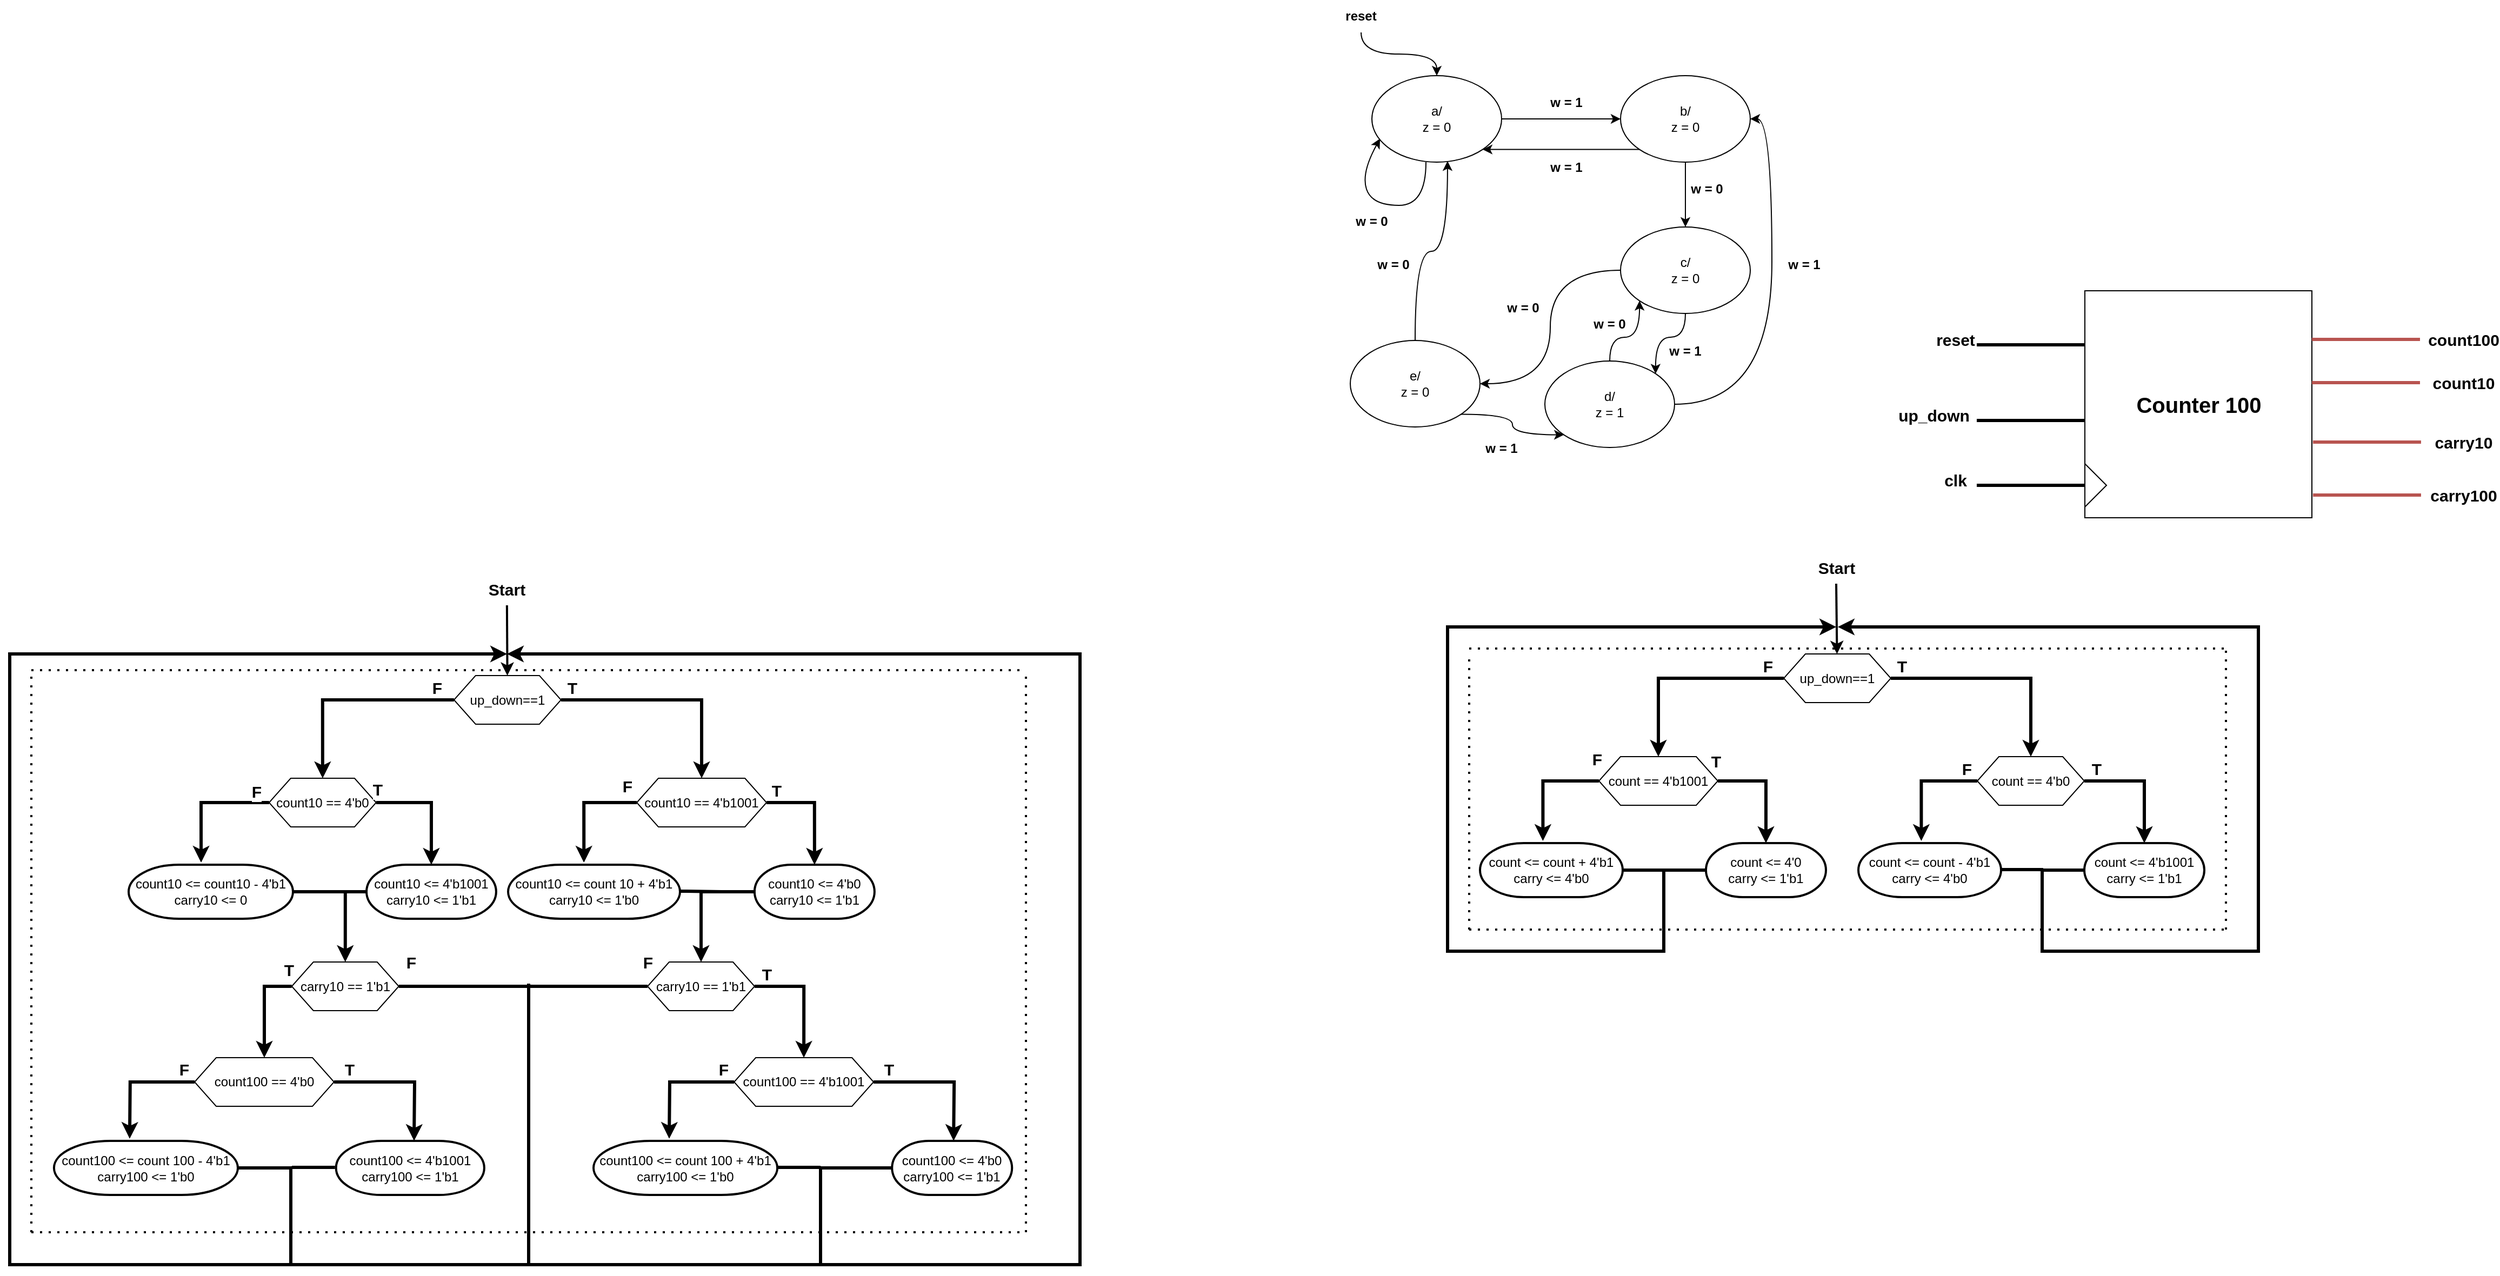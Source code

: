 <mxfile version="24.4.0" type="device">
  <diagram name="Page-1" id="u4i4Pv790UY53NuOJYmA">
    <mxGraphModel dx="4014" dy="2809" grid="1" gridSize="10" guides="1" tooltips="1" connect="1" arrows="1" fold="1" page="1" pageScale="1" pageWidth="827" pageHeight="1169" math="0" shadow="0">
      <root>
        <mxCell id="0" />
        <mxCell id="1" parent="0" />
        <mxCell id="aoGiOJrlXkaA1kToDqkz-407" value="" style="endArrow=classic;html=1;rounded=0;strokeWidth=2;exitX=0.5;exitY=1;exitDx=0;exitDy=0;" edge="1" parent="1" source="aoGiOJrlXkaA1kToDqkz-408" target="aoGiOJrlXkaA1kToDqkz-411">
          <mxGeometry width="50" height="50" relative="1" as="geometry">
            <mxPoint x="1389.5" y="510" as="sourcePoint" />
            <mxPoint x="1389.5" y="590" as="targetPoint" />
          </mxGeometry>
        </mxCell>
        <mxCell id="aoGiOJrlXkaA1kToDqkz-408" value="&lt;b&gt;&lt;font style=&quot;font-size: 15px;&quot;&gt;Start&lt;/font&gt;&lt;/b&gt;" style="text;html=1;align=center;verticalAlign=middle;whiteSpace=wrap;rounded=0;" vertex="1" parent="1">
          <mxGeometry x="1359.5" y="460" width="60" height="30" as="geometry" />
        </mxCell>
        <mxCell id="aoGiOJrlXkaA1kToDqkz-409" style="edgeStyle=orthogonalEdgeStyle;rounded=0;orthogonalLoop=1;jettySize=auto;html=1;entryX=0.5;entryY=0;entryDx=0;entryDy=0;strokeWidth=3;" edge="1" parent="1" source="aoGiOJrlXkaA1kToDqkz-411" target="aoGiOJrlXkaA1kToDqkz-424">
          <mxGeometry relative="1" as="geometry" />
        </mxCell>
        <mxCell id="aoGiOJrlXkaA1kToDqkz-410" value="&lt;font style=&quot;font-size: 15px;&quot;&gt;&lt;b&gt;F&lt;/b&gt;&lt;/font&gt;" style="edgeLabel;html=1;align=center;verticalAlign=middle;resizable=0;points=[];" vertex="1" connectable="0" parent="aoGiOJrlXkaA1kToDqkz-409">
          <mxGeometry x="-0.619" y="-1" relative="1" as="geometry">
            <mxPoint x="21" y="-11" as="offset" />
          </mxGeometry>
        </mxCell>
        <mxCell id="aoGiOJrlXkaA1kToDqkz-411" value="up_down==1" style="shape=hexagon;perimeter=hexagonPerimeter2;whiteSpace=wrap;html=1;fixedSize=1;" vertex="1" parent="1">
          <mxGeometry x="1341" y="555" width="99" height="45" as="geometry" />
        </mxCell>
        <mxCell id="aoGiOJrlXkaA1kToDqkz-412" style="edgeStyle=orthogonalEdgeStyle;rounded=0;orthogonalLoop=1;jettySize=auto;html=1;entryX=0.5;entryY=0;entryDx=0;entryDy=0;strokeWidth=3;" edge="1" parent="1" source="aoGiOJrlXkaA1kToDqkz-411" target="aoGiOJrlXkaA1kToDqkz-416">
          <mxGeometry relative="1" as="geometry">
            <mxPoint x="1570" y="650" as="targetPoint" />
          </mxGeometry>
        </mxCell>
        <mxCell id="aoGiOJrlXkaA1kToDqkz-413" value="&lt;b&gt;&lt;font style=&quot;font-size: 15px;&quot;&gt;T&lt;/font&gt;&lt;/b&gt;" style="edgeLabel;html=1;align=center;verticalAlign=middle;resizable=0;points=[];" vertex="1" connectable="0" parent="aoGiOJrlXkaA1kToDqkz-412">
          <mxGeometry x="-0.271" y="-1" relative="1" as="geometry">
            <mxPoint x="-64" y="-13" as="offset" />
          </mxGeometry>
        </mxCell>
        <mxCell id="aoGiOJrlXkaA1kToDqkz-414" style="edgeStyle=orthogonalEdgeStyle;rounded=0;orthogonalLoop=1;jettySize=auto;html=1;strokeWidth=3;" edge="1" parent="1" source="aoGiOJrlXkaA1kToDqkz-415">
          <mxGeometry relative="1" as="geometry">
            <mxPoint x="1391" y="530" as="targetPoint" />
            <Array as="points">
              <mxPoint x="1580" y="755" />
              <mxPoint x="1580" y="830" />
              <mxPoint x="1780" y="830" />
              <mxPoint x="1780" y="530" />
            </Array>
          </mxGeometry>
        </mxCell>
        <mxCell id="aoGiOJrlXkaA1kToDqkz-415" value="count &amp;lt;= 4&#39;b1001&lt;div&gt;carry &amp;lt;= 1&#39;b1&lt;/div&gt;" style="strokeWidth=2;html=1;shape=mxgraph.flowchart.terminator;whiteSpace=wrap;" vertex="1" parent="1">
          <mxGeometry x="1619" y="730" width="111" height="50" as="geometry" />
        </mxCell>
        <mxCell id="aoGiOJrlXkaA1kToDqkz-416" value="count == 4&#39;b0" style="shape=hexagon;perimeter=hexagonPerimeter2;whiteSpace=wrap;html=1;fixedSize=1;" vertex="1" parent="1">
          <mxGeometry x="1520" y="650" width="99" height="45" as="geometry" />
        </mxCell>
        <mxCell id="aoGiOJrlXkaA1kToDqkz-417" style="edgeStyle=orthogonalEdgeStyle;rounded=0;orthogonalLoop=1;jettySize=auto;html=1;entryX=0.5;entryY=0;entryDx=0;entryDy=0;entryPerimeter=0;exitX=1;exitY=0.5;exitDx=0;exitDy=0;strokeWidth=3;" edge="1" parent="1" source="aoGiOJrlXkaA1kToDqkz-416" target="aoGiOJrlXkaA1kToDqkz-415">
          <mxGeometry relative="1" as="geometry" />
        </mxCell>
        <mxCell id="aoGiOJrlXkaA1kToDqkz-418" value="&lt;span style=&quot;color: rgba(0, 0, 0, 0); font-family: monospace; font-size: 0px; text-align: start; background-color: rgb(251, 251, 251);&quot;&gt;%3CmxGraphModel%3E%3Croot%3E%3CmxCell%20id%3D%220%22%2F%3E%3CmxCell%20id%3D%221%22%20parent%3D%220%22%2F%3E%3CmxCell%20id%3D%222%22%20value%3D%22%26lt%3Bb%26gt%3B%26lt%3Bfont%20style%3D%26quot%3Bfont-size%3A%2013px%3B%26quot%3B%26gt%3BT%26lt%3B%2Ffont%26gt%3B%26lt%3B%2Fb%26gt%3B%22%20style%3D%22edgeLabel%3Bhtml%3D1%3Balign%3Dcenter%3BverticalAlign%3Dmiddle%3Bresizable%3D0%3Bpoints%3D%5B%5D%3B%22%20vertex%3D%221%22%20connectable%3D%220%22%20parent%3D%221%22%3E%3CmxGeometry%20x%3D%221270.5%22%20y%3D%22600.5%22%20as%3D%22geometry%22%2F%3E%3C%2FmxCell%3E%3C%2Froot%3E%3C%2FmxGraphModel%3E&lt;/span&gt;" style="edgeLabel;html=1;align=center;verticalAlign=middle;resizable=0;points=[];" vertex="1" connectable="0" parent="aoGiOJrlXkaA1kToDqkz-417">
          <mxGeometry x="-0.692" y="2" relative="1" as="geometry">
            <mxPoint y="1" as="offset" />
          </mxGeometry>
        </mxCell>
        <mxCell id="aoGiOJrlXkaA1kToDqkz-419" value="&lt;font style=&quot;font-size: 15px;&quot;&gt;&lt;b&gt;T&lt;/b&gt;&lt;/font&gt;" style="edgeLabel;html=1;align=center;verticalAlign=middle;resizable=0;points=[];" vertex="1" connectable="0" parent="aoGiOJrlXkaA1kToDqkz-417">
          <mxGeometry x="-0.628" y="-3" relative="1" as="geometry">
            <mxPoint x="-10" y="-15" as="offset" />
          </mxGeometry>
        </mxCell>
        <mxCell id="aoGiOJrlXkaA1kToDqkz-420" value="count &amp;lt;= count - 4&#39;b1&lt;div&gt;carry &amp;lt;= 4&#39;b0&lt;/div&gt;" style="strokeWidth=2;html=1;shape=mxgraph.flowchart.terminator;whiteSpace=wrap;" vertex="1" parent="1">
          <mxGeometry x="1410" y="730" width="132" height="50" as="geometry" />
        </mxCell>
        <mxCell id="aoGiOJrlXkaA1kToDqkz-421" style="edgeStyle=orthogonalEdgeStyle;rounded=0;orthogonalLoop=1;jettySize=auto;html=1;entryX=0.441;entryY=-0.04;entryDx=0;entryDy=0;entryPerimeter=0;exitX=0;exitY=0.5;exitDx=0;exitDy=0;strokeWidth=3;" edge="1" parent="1" source="aoGiOJrlXkaA1kToDqkz-416" target="aoGiOJrlXkaA1kToDqkz-420">
          <mxGeometry relative="1" as="geometry" />
        </mxCell>
        <mxCell id="aoGiOJrlXkaA1kToDqkz-422" value="&lt;b&gt;&lt;font style=&quot;font-size: 15px;&quot;&gt;F&lt;/font&gt;&lt;/b&gt;" style="edgeLabel;html=1;align=center;verticalAlign=middle;resizable=0;points=[];" vertex="1" connectable="0" parent="aoGiOJrlXkaA1kToDqkz-421">
          <mxGeometry x="-0.72" y="-1" relative="1" as="geometry">
            <mxPoint x="5" y="-11" as="offset" />
          </mxGeometry>
        </mxCell>
        <mxCell id="aoGiOJrlXkaA1kToDqkz-423" value="count &amp;lt;= 4&#39;0&lt;div&gt;carry &amp;lt;= 1&#39;b1&lt;/div&gt;" style="strokeWidth=2;html=1;shape=mxgraph.flowchart.terminator;whiteSpace=wrap;" vertex="1" parent="1">
          <mxGeometry x="1269" y="730" width="111" height="50" as="geometry" />
        </mxCell>
        <mxCell id="aoGiOJrlXkaA1kToDqkz-424" value="count == 4&#39;b1001" style="shape=hexagon;perimeter=hexagonPerimeter2;whiteSpace=wrap;html=1;fixedSize=1;" vertex="1" parent="1">
          <mxGeometry x="1170" y="650" width="110" height="45" as="geometry" />
        </mxCell>
        <mxCell id="aoGiOJrlXkaA1kToDqkz-425" style="edgeStyle=orthogonalEdgeStyle;rounded=0;orthogonalLoop=1;jettySize=auto;html=1;entryX=0.5;entryY=0;entryDx=0;entryDy=0;entryPerimeter=0;exitX=1;exitY=0.5;exitDx=0;exitDy=0;strokeWidth=3;" edge="1" parent="1" source="aoGiOJrlXkaA1kToDqkz-424" target="aoGiOJrlXkaA1kToDqkz-423">
          <mxGeometry relative="1" as="geometry" />
        </mxCell>
        <mxCell id="aoGiOJrlXkaA1kToDqkz-426" value="&lt;span style=&quot;color: rgba(0, 0, 0, 0); font-family: monospace; font-size: 0px; text-align: start; background-color: rgb(251, 251, 251);&quot;&gt;%3CmxGraphModel%3E%3Croot%3E%3CmxCell%20id%3D%220%22%2F%3E%3CmxCell%20id%3D%221%22%20parent%3D%220%22%2F%3E%3CmxCell%20id%3D%222%22%20value%3D%22%26lt%3Bb%26gt%3B%26lt%3Bfont%20style%3D%26quot%3Bfont-size%3A%2013px%3B%26quot%3B%26gt%3BT%26lt%3B%2Ffont%26gt%3B%26lt%3B%2Fb%26gt%3B%22%20style%3D%22edgeLabel%3Bhtml%3D1%3Balign%3Dcenter%3BverticalAlign%3Dmiddle%3Bresizable%3D0%3Bpoints%3D%5B%5D%3B%22%20vertex%3D%221%22%20connectable%3D%220%22%20parent%3D%221%22%3E%3CmxGeometry%20x%3D%221270.5%22%20y%3D%22600.5%22%20as%3D%22geometry%22%2F%3E%3C%2FmxCell%3E%3C%2Froot%3E%3C%2FmxGraphModel%3E&lt;/span&gt;" style="edgeLabel;html=1;align=center;verticalAlign=middle;resizable=0;points=[];" vertex="1" connectable="0" parent="aoGiOJrlXkaA1kToDqkz-425">
          <mxGeometry x="-0.692" y="2" relative="1" as="geometry">
            <mxPoint y="1" as="offset" />
          </mxGeometry>
        </mxCell>
        <mxCell id="aoGiOJrlXkaA1kToDqkz-427" style="edgeStyle=orthogonalEdgeStyle;rounded=0;orthogonalLoop=1;jettySize=auto;html=1;exitX=1;exitY=0.5;exitDx=0;exitDy=0;exitPerimeter=0;strokeWidth=3;" edge="1" parent="1">
          <mxGeometry relative="1" as="geometry">
            <mxPoint x="1191.5" y="755" as="sourcePoint" />
            <mxPoint x="1389.5" y="530" as="targetPoint" />
            <Array as="points">
              <mxPoint x="1230" y="755" />
              <mxPoint x="1230" y="830" />
              <mxPoint x="1030" y="830" />
              <mxPoint x="1030" y="530" />
            </Array>
          </mxGeometry>
        </mxCell>
        <mxCell id="aoGiOJrlXkaA1kToDqkz-428" value="count &amp;lt;= count + 4&#39;b1&lt;div&gt;carry &amp;lt;= 4&#39;b0&lt;/div&gt;" style="strokeWidth=2;html=1;shape=mxgraph.flowchart.terminator;whiteSpace=wrap;" vertex="1" parent="1">
          <mxGeometry x="1060" y="730" width="132" height="50" as="geometry" />
        </mxCell>
        <mxCell id="aoGiOJrlXkaA1kToDqkz-429" style="edgeStyle=orthogonalEdgeStyle;rounded=0;orthogonalLoop=1;jettySize=auto;html=1;entryX=0.441;entryY=-0.04;entryDx=0;entryDy=0;entryPerimeter=0;exitX=0;exitY=0.5;exitDx=0;exitDy=0;strokeWidth=3;" edge="1" parent="1" source="aoGiOJrlXkaA1kToDqkz-424" target="aoGiOJrlXkaA1kToDqkz-428">
          <mxGeometry relative="1" as="geometry" />
        </mxCell>
        <mxCell id="aoGiOJrlXkaA1kToDqkz-430" value="&lt;b&gt;&lt;font style=&quot;font-size: 15px;&quot;&gt;F&lt;/font&gt;&lt;/b&gt;" style="edgeLabel;html=1;align=center;verticalAlign=middle;resizable=0;points=[];" vertex="1" connectable="0" parent="1">
          <mxGeometry x="1179.5" y="650" as="geometry">
            <mxPoint x="-12" y="2" as="offset" />
          </mxGeometry>
        </mxCell>
        <mxCell id="aoGiOJrlXkaA1kToDqkz-431" value="&lt;font style=&quot;font-size: 15px;&quot;&gt;&lt;b&gt;T&lt;/b&gt;&lt;/font&gt;" style="edgeLabel;html=1;align=center;verticalAlign=middle;resizable=0;points=[];" vertex="1" connectable="0" parent="1">
          <mxGeometry x="1260" y="650" as="geometry">
            <mxPoint x="18" y="4" as="offset" />
          </mxGeometry>
        </mxCell>
        <mxCell id="aoGiOJrlXkaA1kToDqkz-432" value="" style="endArrow=none;html=1;rounded=0;entryX=0;entryY=0.5;entryDx=0;entryDy=0;entryPerimeter=0;strokeWidth=3;" edge="1" parent="1" target="aoGiOJrlXkaA1kToDqkz-423">
          <mxGeometry width="50" height="50" relative="1" as="geometry">
            <mxPoint x="1230" y="755" as="sourcePoint" />
            <mxPoint x="1510" y="530" as="targetPoint" />
          </mxGeometry>
        </mxCell>
        <mxCell id="aoGiOJrlXkaA1kToDqkz-433" value="" style="endArrow=none;html=1;rounded=0;entryX=0;entryY=0.5;entryDx=0;entryDy=0;entryPerimeter=0;strokeWidth=3;" edge="1" parent="1">
          <mxGeometry width="50" height="50" relative="1" as="geometry">
            <mxPoint x="1542" y="754.5" as="sourcePoint" />
            <mxPoint x="1581" y="754.5" as="targetPoint" />
          </mxGeometry>
        </mxCell>
        <mxCell id="aoGiOJrlXkaA1kToDqkz-434" value="" style="endArrow=none;dashed=1;html=1;dashPattern=1 3;strokeWidth=2;rounded=0;" edge="1" parent="1">
          <mxGeometry width="50" height="50" relative="1" as="geometry">
            <mxPoint x="1050" y="550" as="sourcePoint" />
            <mxPoint x="1750" y="550" as="targetPoint" />
          </mxGeometry>
        </mxCell>
        <mxCell id="aoGiOJrlXkaA1kToDqkz-435" value="" style="endArrow=none;dashed=1;html=1;dashPattern=1 3;strokeWidth=2;rounded=0;" edge="1" parent="1">
          <mxGeometry width="50" height="50" relative="1" as="geometry">
            <mxPoint x="1750" y="810" as="sourcePoint" />
            <mxPoint x="1750" y="550" as="targetPoint" />
          </mxGeometry>
        </mxCell>
        <mxCell id="aoGiOJrlXkaA1kToDqkz-436" value="" style="endArrow=none;dashed=1;html=1;dashPattern=1 3;strokeWidth=2;rounded=0;" edge="1" parent="1">
          <mxGeometry width="50" height="50" relative="1" as="geometry">
            <mxPoint x="1050" y="810" as="sourcePoint" />
            <mxPoint x="1750" y="810" as="targetPoint" />
          </mxGeometry>
        </mxCell>
        <mxCell id="aoGiOJrlXkaA1kToDqkz-437" value="" style="endArrow=none;dashed=1;html=1;dashPattern=1 3;strokeWidth=2;rounded=0;" edge="1" parent="1">
          <mxGeometry width="50" height="50" relative="1" as="geometry">
            <mxPoint x="1050" y="560" as="sourcePoint" />
            <mxPoint x="1050" y="810" as="targetPoint" />
          </mxGeometry>
        </mxCell>
        <mxCell id="aoGiOJrlXkaA1kToDqkz-438" value="" style="endArrow=classic;html=1;rounded=0;strokeWidth=2;exitX=0.5;exitY=1;exitDx=0;exitDy=0;" edge="1" parent="1" target="aoGiOJrlXkaA1kToDqkz-441">
          <mxGeometry width="50" height="50" relative="1" as="geometry">
            <mxPoint x="159.94" y="510" as="sourcePoint" />
            <mxPoint x="159.44" y="610" as="targetPoint" />
          </mxGeometry>
        </mxCell>
        <mxCell id="aoGiOJrlXkaA1kToDqkz-439" style="edgeStyle=orthogonalEdgeStyle;rounded=0;orthogonalLoop=1;jettySize=auto;html=1;entryX=0.5;entryY=0;entryDx=0;entryDy=0;strokeWidth=3;" edge="1" parent="1" source="aoGiOJrlXkaA1kToDqkz-441" target="aoGiOJrlXkaA1kToDqkz-454">
          <mxGeometry relative="1" as="geometry" />
        </mxCell>
        <mxCell id="aoGiOJrlXkaA1kToDqkz-440" value="&lt;font style=&quot;font-size: 15px;&quot;&gt;&lt;b&gt;F&lt;/b&gt;&lt;/font&gt;" style="edgeLabel;html=1;align=center;verticalAlign=middle;resizable=0;points=[];" vertex="1" connectable="0" parent="aoGiOJrlXkaA1kToDqkz-439">
          <mxGeometry x="-0.619" y="-1" relative="1" as="geometry">
            <mxPoint x="21" y="-11" as="offset" />
          </mxGeometry>
        </mxCell>
        <mxCell id="aoGiOJrlXkaA1kToDqkz-441" value="up_down==1" style="shape=hexagon;perimeter=hexagonPerimeter2;whiteSpace=wrap;html=1;fixedSize=1;" vertex="1" parent="1">
          <mxGeometry x="110.94" y="575" width="99" height="45" as="geometry" />
        </mxCell>
        <mxCell id="aoGiOJrlXkaA1kToDqkz-442" style="edgeStyle=orthogonalEdgeStyle;rounded=0;orthogonalLoop=1;jettySize=auto;html=1;entryX=0.5;entryY=0;entryDx=0;entryDy=0;strokeWidth=3;" edge="1" parent="1" source="aoGiOJrlXkaA1kToDqkz-441" target="aoGiOJrlXkaA1kToDqkz-446">
          <mxGeometry relative="1" as="geometry">
            <mxPoint x="339.94" y="670" as="targetPoint" />
          </mxGeometry>
        </mxCell>
        <mxCell id="aoGiOJrlXkaA1kToDqkz-443" value="&lt;b&gt;&lt;font style=&quot;font-size: 15px;&quot;&gt;T&lt;/font&gt;&lt;/b&gt;" style="edgeLabel;html=1;align=center;verticalAlign=middle;resizable=0;points=[];" vertex="1" connectable="0" parent="aoGiOJrlXkaA1kToDqkz-442">
          <mxGeometry x="-0.271" y="-1" relative="1" as="geometry">
            <mxPoint x="-64" y="-13" as="offset" />
          </mxGeometry>
        </mxCell>
        <mxCell id="aoGiOJrlXkaA1kToDqkz-444" style="edgeStyle=orthogonalEdgeStyle;rounded=0;orthogonalLoop=1;jettySize=auto;html=1;entryX=0.5;entryY=0;entryDx=0;entryDy=0;exitX=0;exitY=0.5;exitDx=0;exitDy=0;exitPerimeter=0;strokeWidth=3;" edge="1" parent="1" source="aoGiOJrlXkaA1kToDqkz-445" target="aoGiOJrlXkaA1kToDqkz-467">
          <mxGeometry relative="1" as="geometry" />
        </mxCell>
        <mxCell id="aoGiOJrlXkaA1kToDqkz-445" value="count10 &amp;lt;= 4&#39;b0&lt;div&gt;carry10 &amp;lt;= 1&#39;b1&lt;/div&gt;" style="strokeWidth=2;html=1;shape=mxgraph.flowchart.terminator;whiteSpace=wrap;" vertex="1" parent="1">
          <mxGeometry x="388.94" y="750" width="111" height="50" as="geometry" />
        </mxCell>
        <mxCell id="aoGiOJrlXkaA1kToDqkz-446" value="count10 == 4&#39;b1001" style="shape=hexagon;perimeter=hexagonPerimeter2;whiteSpace=wrap;html=1;fixedSize=1;" vertex="1" parent="1">
          <mxGeometry x="280" y="670" width="120.06" height="45" as="geometry" />
        </mxCell>
        <mxCell id="aoGiOJrlXkaA1kToDqkz-447" style="edgeStyle=orthogonalEdgeStyle;rounded=0;orthogonalLoop=1;jettySize=auto;html=1;entryX=0.5;entryY=0;entryDx=0;entryDy=0;entryPerimeter=0;exitX=1;exitY=0.5;exitDx=0;exitDy=0;strokeWidth=3;" edge="1" parent="1" source="aoGiOJrlXkaA1kToDqkz-446" target="aoGiOJrlXkaA1kToDqkz-445">
          <mxGeometry relative="1" as="geometry" />
        </mxCell>
        <mxCell id="aoGiOJrlXkaA1kToDqkz-448" value="&lt;span style=&quot;color: rgba(0, 0, 0, 0); font-family: monospace; font-size: 0px; text-align: start; background-color: rgb(251, 251, 251);&quot;&gt;%3CmxGraphModel%3E%3Croot%3E%3CmxCell%20id%3D%220%22%2F%3E%3CmxCell%20id%3D%221%22%20parent%3D%220%22%2F%3E%3CmxCell%20id%3D%222%22%20value%3D%22%26lt%3Bb%26gt%3B%26lt%3Bfont%20style%3D%26quot%3Bfont-size%3A%2013px%3B%26quot%3B%26gt%3BT%26lt%3B%2Ffont%26gt%3B%26lt%3B%2Fb%26gt%3B%22%20style%3D%22edgeLabel%3Bhtml%3D1%3Balign%3Dcenter%3BverticalAlign%3Dmiddle%3Bresizable%3D0%3Bpoints%3D%5B%5D%3B%22%20vertex%3D%221%22%20connectable%3D%220%22%20parent%3D%221%22%3E%3CmxGeometry%20x%3D%221270.5%22%20y%3D%22600.5%22%20as%3D%22geometry%22%2F%3E%3C%2FmxCell%3E%3C%2Froot%3E%3C%2FmxGraphModel%3E&lt;/span&gt;" style="edgeLabel;html=1;align=center;verticalAlign=middle;resizable=0;points=[];" vertex="1" connectable="0" parent="aoGiOJrlXkaA1kToDqkz-447">
          <mxGeometry x="-0.692" y="2" relative="1" as="geometry">
            <mxPoint y="1" as="offset" />
          </mxGeometry>
        </mxCell>
        <mxCell id="aoGiOJrlXkaA1kToDqkz-449" value="&lt;font style=&quot;font-size: 15px;&quot;&gt;&lt;b&gt;T&lt;/b&gt;&lt;/font&gt;" style="edgeLabel;html=1;align=center;verticalAlign=middle;resizable=0;points=[];" vertex="1" connectable="0" parent="aoGiOJrlXkaA1kToDqkz-447">
          <mxGeometry x="-0.628" y="-3" relative="1" as="geometry">
            <mxPoint x="-10" y="-15" as="offset" />
          </mxGeometry>
        </mxCell>
        <mxCell id="aoGiOJrlXkaA1kToDqkz-450" value="count10 &amp;lt;= count 10 + 4&#39;b1&lt;div&gt;carry10 &amp;lt;= 1&#39;b0&lt;/div&gt;" style="strokeWidth=2;html=1;shape=mxgraph.flowchart.terminator;whiteSpace=wrap;" vertex="1" parent="1">
          <mxGeometry x="161" y="750" width="159" height="50" as="geometry" />
        </mxCell>
        <mxCell id="aoGiOJrlXkaA1kToDqkz-451" style="edgeStyle=orthogonalEdgeStyle;rounded=0;orthogonalLoop=1;jettySize=auto;html=1;entryX=0.441;entryY=-0.04;entryDx=0;entryDy=0;entryPerimeter=0;exitX=0;exitY=0.5;exitDx=0;exitDy=0;strokeWidth=3;" edge="1" parent="1" source="aoGiOJrlXkaA1kToDqkz-446" target="aoGiOJrlXkaA1kToDqkz-450">
          <mxGeometry relative="1" as="geometry" />
        </mxCell>
        <mxCell id="aoGiOJrlXkaA1kToDqkz-452" value="&lt;b&gt;&lt;font style=&quot;font-size: 15px;&quot;&gt;F&lt;/font&gt;&lt;/b&gt;" style="edgeLabel;html=1;align=center;verticalAlign=middle;resizable=0;points=[];" vertex="1" connectable="0" parent="aoGiOJrlXkaA1kToDqkz-451">
          <mxGeometry x="-0.72" y="-1" relative="1" as="geometry">
            <mxPoint x="-195" y="148" as="offset" />
          </mxGeometry>
        </mxCell>
        <mxCell id="aoGiOJrlXkaA1kToDqkz-453" value="count10 &amp;lt;= 4&#39;b1001&lt;div&gt;carry10 &amp;lt;= 1&#39;b1&lt;/div&gt;" style="strokeWidth=2;html=1;shape=mxgraph.flowchart.terminator;whiteSpace=wrap;" vertex="1" parent="1">
          <mxGeometry x="30" y="750" width="119.94" height="50" as="geometry" />
        </mxCell>
        <mxCell id="aoGiOJrlXkaA1kToDqkz-454" value="count10 == 4&#39;b0" style="shape=hexagon;perimeter=hexagonPerimeter2;whiteSpace=wrap;html=1;fixedSize=1;" vertex="1" parent="1">
          <mxGeometry x="-60.06" y="670" width="99" height="45" as="geometry" />
        </mxCell>
        <mxCell id="aoGiOJrlXkaA1kToDqkz-455" style="edgeStyle=orthogonalEdgeStyle;rounded=0;orthogonalLoop=1;jettySize=auto;html=1;entryX=0.5;entryY=0;entryDx=0;entryDy=0;entryPerimeter=0;exitX=1;exitY=0.5;exitDx=0;exitDy=0;strokeWidth=3;" edge="1" parent="1" source="aoGiOJrlXkaA1kToDqkz-454" target="aoGiOJrlXkaA1kToDqkz-453">
          <mxGeometry relative="1" as="geometry" />
        </mxCell>
        <mxCell id="aoGiOJrlXkaA1kToDqkz-456" value="&lt;span style=&quot;color: rgba(0, 0, 0, 0); font-family: monospace; font-size: 0px; text-align: start; background-color: rgb(251, 251, 251);&quot;&gt;%3CmxGraphModel%3E%3Croot%3E%3CmxCell%20id%3D%220%22%2F%3E%3CmxCell%20id%3D%221%22%20parent%3D%220%22%2F%3E%3CmxCell%20id%3D%222%22%20value%3D%22%26lt%3Bb%26gt%3B%26lt%3Bfont%20style%3D%26quot%3Bfont-size%3A%2013px%3B%26quot%3B%26gt%3BT%26lt%3B%2Ffont%26gt%3B%26lt%3B%2Fb%26gt%3B%22%20style%3D%22edgeLabel%3Bhtml%3D1%3Balign%3Dcenter%3BverticalAlign%3Dmiddle%3Bresizable%3D0%3Bpoints%3D%5B%5D%3B%22%20vertex%3D%221%22%20connectable%3D%220%22%20parent%3D%221%22%3E%3CmxGeometry%20x%3D%221270.5%22%20y%3D%22600.5%22%20as%3D%22geometry%22%2F%3E%3C%2FmxCell%3E%3C%2Froot%3E%3C%2FmxGraphModel%3E&lt;/span&gt;" style="edgeLabel;html=1;align=center;verticalAlign=middle;resizable=0;points=[];" vertex="1" connectable="0" parent="aoGiOJrlXkaA1kToDqkz-455">
          <mxGeometry x="-0.692" y="2" relative="1" as="geometry">
            <mxPoint y="1" as="offset" />
          </mxGeometry>
        </mxCell>
        <mxCell id="aoGiOJrlXkaA1kToDqkz-457" style="edgeStyle=orthogonalEdgeStyle;rounded=0;orthogonalLoop=1;jettySize=auto;html=1;entryX=0.5;entryY=0;entryDx=0;entryDy=0;exitX=1;exitY=0.5;exitDx=0;exitDy=0;exitPerimeter=0;strokeWidth=3;" edge="1" parent="1" source="aoGiOJrlXkaA1kToDqkz-458" target="aoGiOJrlXkaA1kToDqkz-477">
          <mxGeometry relative="1" as="geometry" />
        </mxCell>
        <mxCell id="aoGiOJrlXkaA1kToDqkz-458" value="count10 &amp;lt;= count10 - 4&#39;b1&lt;div&gt;carry10 &amp;lt;= 0&lt;/div&gt;" style="strokeWidth=2;html=1;shape=mxgraph.flowchart.terminator;whiteSpace=wrap;" vertex="1" parent="1">
          <mxGeometry x="-190" y="750" width="152" height="50" as="geometry" />
        </mxCell>
        <mxCell id="aoGiOJrlXkaA1kToDqkz-459" style="edgeStyle=orthogonalEdgeStyle;rounded=0;orthogonalLoop=1;jettySize=auto;html=1;entryX=0.441;entryY=-0.04;entryDx=0;entryDy=0;entryPerimeter=0;exitX=0;exitY=0.5;exitDx=0;exitDy=0;strokeWidth=3;" edge="1" parent="1" source="aoGiOJrlXkaA1kToDqkz-454" target="aoGiOJrlXkaA1kToDqkz-458">
          <mxGeometry relative="1" as="geometry" />
        </mxCell>
        <mxCell id="aoGiOJrlXkaA1kToDqkz-460" value="&lt;b&gt;&lt;font style=&quot;font-size: 15px;&quot;&gt;F&lt;/font&gt;&lt;/b&gt;" style="edgeLabel;html=1;align=center;verticalAlign=middle;resizable=0;points=[];" vertex="1" connectable="0" parent="1">
          <mxGeometry x="-60.06" y="680" as="geometry">
            <mxPoint x="-12" y="2" as="offset" />
          </mxGeometry>
        </mxCell>
        <mxCell id="aoGiOJrlXkaA1kToDqkz-461" value="&lt;font style=&quot;font-size: 15px;&quot;&gt;&lt;b&gt;T&lt;/b&gt;&lt;/font&gt;" style="edgeLabel;html=1;align=center;verticalAlign=middle;resizable=0;points=[];" vertex="1" connectable="0" parent="1">
          <mxGeometry x="39.94" y="680" as="geometry" />
        </mxCell>
        <mxCell id="aoGiOJrlXkaA1kToDqkz-462" value="" style="endArrow=none;html=1;rounded=0;entryX=0;entryY=0.5;entryDx=0;entryDy=0;entryPerimeter=0;strokeWidth=3;" edge="1" parent="1" target="aoGiOJrlXkaA1kToDqkz-453">
          <mxGeometry width="50" height="50" relative="1" as="geometry">
            <mxPoint x="-10" y="775" as="sourcePoint" />
            <mxPoint x="279.94" y="550" as="targetPoint" />
          </mxGeometry>
        </mxCell>
        <mxCell id="aoGiOJrlXkaA1kToDqkz-463" value="" style="endArrow=none;html=1;rounded=0;entryX=0;entryY=0.5;entryDx=0;entryDy=0;entryPerimeter=0;strokeWidth=3;" edge="1" parent="1">
          <mxGeometry width="50" height="50" relative="1" as="geometry">
            <mxPoint x="320.0" y="774.44" as="sourcePoint" />
            <mxPoint x="359.0" y="774.44" as="targetPoint" />
            <Array as="points">
              <mxPoint x="359.06" y="774.94" />
            </Array>
          </mxGeometry>
        </mxCell>
        <mxCell id="aoGiOJrlXkaA1kToDqkz-464" value="" style="endArrow=none;dashed=1;html=1;dashPattern=1 3;strokeWidth=2;rounded=0;" edge="1" parent="1">
          <mxGeometry width="50" height="50" relative="1" as="geometry">
            <mxPoint x="-280" y="570" as="sourcePoint" />
            <mxPoint x="640" y="570" as="targetPoint" />
          </mxGeometry>
        </mxCell>
        <mxCell id="aoGiOJrlXkaA1kToDqkz-465" value="" style="endArrow=none;dashed=1;html=1;dashPattern=1 3;strokeWidth=2;rounded=0;" edge="1" parent="1">
          <mxGeometry width="50" height="50" relative="1" as="geometry">
            <mxPoint x="640" y="1090" as="sourcePoint" />
            <mxPoint x="640" y="570" as="targetPoint" />
          </mxGeometry>
        </mxCell>
        <mxCell id="aoGiOJrlXkaA1kToDqkz-466" value="&lt;b&gt;&lt;font style=&quot;font-size: 15px;&quot;&gt;Start&lt;/font&gt;&lt;/b&gt;" style="text;html=1;align=center;verticalAlign=middle;whiteSpace=wrap;rounded=0;" vertex="1" parent="1">
          <mxGeometry x="130" y="480" width="60" height="30" as="geometry" />
        </mxCell>
        <mxCell id="aoGiOJrlXkaA1kToDqkz-467" value="carry10 == 1&#39;b1" style="shape=hexagon;perimeter=hexagonPerimeter2;whiteSpace=wrap;html=1;fixedSize=1;" vertex="1" parent="1">
          <mxGeometry x="290.0" y="840" width="99" height="45" as="geometry" />
        </mxCell>
        <mxCell id="aoGiOJrlXkaA1kToDqkz-468" style="edgeStyle=orthogonalEdgeStyle;rounded=0;orthogonalLoop=1;jettySize=auto;html=1;exitX=0;exitY=0.5;exitDx=0;exitDy=0;exitPerimeter=0;strokeWidth=3;" edge="1" parent="1" source="aoGiOJrlXkaA1kToDqkz-469">
          <mxGeometry relative="1" as="geometry">
            <mxPoint x="160" y="555" as="targetPoint" />
            <Array as="points">
              <mxPoint x="450" y="1031" />
              <mxPoint x="450" y="1120" />
              <mxPoint x="690" y="1120" />
              <mxPoint x="690" y="555" />
              <mxPoint x="173" y="555" />
            </Array>
          </mxGeometry>
        </mxCell>
        <mxCell id="aoGiOJrlXkaA1kToDqkz-469" value="count100 &amp;lt;= 4&#39;b0&lt;div&gt;carry100 &amp;lt;= 1&#39;b1&lt;/div&gt;" style="strokeWidth=2;html=1;shape=mxgraph.flowchart.terminator;whiteSpace=wrap;" vertex="1" parent="1">
          <mxGeometry x="516.12" y="1005.5" width="111" height="50" as="geometry" />
        </mxCell>
        <mxCell id="aoGiOJrlXkaA1kToDqkz-470" value="count100 &amp;lt;= count 100 + 4&#39;b1&lt;div&gt;carry100 &amp;lt;= 1&#39;b0&lt;/div&gt;" style="strokeWidth=2;html=1;shape=mxgraph.flowchart.terminator;whiteSpace=wrap;" vertex="1" parent="1">
          <mxGeometry x="240" y="1005.5" width="170.06" height="50" as="geometry" />
        </mxCell>
        <mxCell id="aoGiOJrlXkaA1kToDqkz-471" style="edgeStyle=orthogonalEdgeStyle;rounded=0;orthogonalLoop=1;jettySize=auto;html=1;entryX=0.5;entryY=0;entryDx=0;entryDy=0;entryPerimeter=0;strokeWidth=3;exitX=1;exitY=0.5;exitDx=0;exitDy=0;" edge="1" parent="1" source="aoGiOJrlXkaA1kToDqkz-476">
          <mxGeometry relative="1" as="geometry">
            <mxPoint x="510.06" y="949.5" as="sourcePoint" />
            <mxPoint x="573.06" y="1005.5" as="targetPoint" />
          </mxGeometry>
        </mxCell>
        <mxCell id="aoGiOJrlXkaA1kToDqkz-472" value="&lt;span style=&quot;color: rgba(0, 0, 0, 0); font-family: monospace; font-size: 0px; text-align: start; background-color: rgb(251, 251, 251);&quot;&gt;%3CmxGraphModel%3E%3Croot%3E%3CmxCell%20id%3D%220%22%2F%3E%3CmxCell%20id%3D%221%22%20parent%3D%220%22%2F%3E%3CmxCell%20id%3D%222%22%20value%3D%22%26lt%3Bb%26gt%3B%26lt%3Bfont%20style%3D%26quot%3Bfont-size%3A%2013px%3B%26quot%3B%26gt%3BT%26lt%3B%2Ffont%26gt%3B%26lt%3B%2Fb%26gt%3B%22%20style%3D%22edgeLabel%3Bhtml%3D1%3Balign%3Dcenter%3BverticalAlign%3Dmiddle%3Bresizable%3D0%3Bpoints%3D%5B%5D%3B%22%20vertex%3D%221%22%20connectable%3D%220%22%20parent%3D%221%22%3E%3CmxGeometry%20x%3D%221270.5%22%20y%3D%22600.5%22%20as%3D%22geometry%22%2F%3E%3C%2FmxCell%3E%3C%2Froot%3E%3C%2FmxGraphModel%3E&lt;/span&gt;" style="edgeLabel;html=1;align=center;verticalAlign=middle;resizable=0;points=[];" vertex="1" connectable="0" parent="aoGiOJrlXkaA1kToDqkz-471">
          <mxGeometry x="-0.692" y="2" relative="1" as="geometry">
            <mxPoint y="1" as="offset" />
          </mxGeometry>
        </mxCell>
        <mxCell id="aoGiOJrlXkaA1kToDqkz-473" value="&lt;font style=&quot;font-size: 15px;&quot;&gt;&lt;b&gt;T&lt;/b&gt;&lt;/font&gt;" style="edgeLabel;html=1;align=center;verticalAlign=middle;resizable=0;points=[];" vertex="1" connectable="0" parent="aoGiOJrlXkaA1kToDqkz-471">
          <mxGeometry x="-0.628" y="-3" relative="1" as="geometry">
            <mxPoint x="-10" y="-15" as="offset" />
          </mxGeometry>
        </mxCell>
        <mxCell id="aoGiOJrlXkaA1kToDqkz-474" style="edgeStyle=orthogonalEdgeStyle;rounded=0;orthogonalLoop=1;jettySize=auto;html=1;entryX=0.441;entryY=-0.04;entryDx=0;entryDy=0;entryPerimeter=0;exitX=0;exitY=0.5;exitDx=0;exitDy=0;strokeWidth=3;" edge="1" parent="1" source="aoGiOJrlXkaA1kToDqkz-476">
          <mxGeometry relative="1" as="geometry">
            <mxPoint x="359" y="948.5" as="sourcePoint" />
            <mxPoint x="310" y="1003.5" as="targetPoint" />
          </mxGeometry>
        </mxCell>
        <mxCell id="aoGiOJrlXkaA1kToDqkz-475" value="&lt;b&gt;&lt;font style=&quot;font-size: 15px;&quot;&gt;F&lt;/font&gt;&lt;/b&gt;" style="edgeLabel;html=1;align=center;verticalAlign=middle;resizable=0;points=[];" vertex="1" connectable="0" parent="aoGiOJrlXkaA1kToDqkz-474">
          <mxGeometry x="-0.72" y="-1" relative="1" as="geometry">
            <mxPoint x="5" y="-11" as="offset" />
          </mxGeometry>
        </mxCell>
        <mxCell id="aoGiOJrlXkaA1kToDqkz-476" value="count100 == 4&#39;b1001" style="shape=hexagon;perimeter=hexagonPerimeter2;whiteSpace=wrap;html=1;fixedSize=1;" vertex="1" parent="1">
          <mxGeometry x="370.06" y="928.5" width="129" height="45" as="geometry" />
        </mxCell>
        <mxCell id="aoGiOJrlXkaA1kToDqkz-477" value="carry10 == 1&#39;b1" style="shape=hexagon;perimeter=hexagonPerimeter2;whiteSpace=wrap;html=1;fixedSize=1;" vertex="1" parent="1">
          <mxGeometry x="-39.12" y="840" width="99" height="45" as="geometry" />
        </mxCell>
        <mxCell id="aoGiOJrlXkaA1kToDqkz-478" value="count100 &amp;lt;= 4&#39;b1001&lt;div&gt;carry100 &amp;lt;= 1&#39;b1&lt;/div&gt;" style="strokeWidth=2;html=1;shape=mxgraph.flowchart.terminator;whiteSpace=wrap;" vertex="1" parent="1">
          <mxGeometry x="1.82" y="1005.5" width="137.12" height="50" as="geometry" />
        </mxCell>
        <mxCell id="aoGiOJrlXkaA1kToDqkz-479" style="edgeStyle=orthogonalEdgeStyle;rounded=0;orthogonalLoop=1;jettySize=auto;html=1;exitX=1;exitY=0.5;exitDx=0;exitDy=0;exitPerimeter=0;strokeWidth=3;" edge="1" parent="1" source="aoGiOJrlXkaA1kToDqkz-480">
          <mxGeometry relative="1" as="geometry">
            <mxPoint x="160" y="555" as="targetPoint" />
            <Array as="points">
              <mxPoint x="-40" y="1031" />
              <mxPoint x="-40" y="1120" />
              <mxPoint x="-300" y="1120" />
              <mxPoint x="-300" y="555" />
              <mxPoint x="148" y="555" />
            </Array>
          </mxGeometry>
        </mxCell>
        <mxCell id="aoGiOJrlXkaA1kToDqkz-480" value="count100 &amp;lt;= count 100 - 4&#39;b1&lt;div&gt;carry100 &amp;lt;= 1&#39;b0&lt;/div&gt;" style="strokeWidth=2;html=1;shape=mxgraph.flowchart.terminator;whiteSpace=wrap;" vertex="1" parent="1">
          <mxGeometry x="-259.06" y="1005.5" width="170.06" height="50" as="geometry" />
        </mxCell>
        <mxCell id="aoGiOJrlXkaA1kToDqkz-481" style="edgeStyle=orthogonalEdgeStyle;rounded=0;orthogonalLoop=1;jettySize=auto;html=1;entryX=0.5;entryY=0;entryDx=0;entryDy=0;entryPerimeter=0;strokeWidth=3;exitX=1;exitY=0.5;exitDx=0;exitDy=0;" edge="1" parent="1" source="aoGiOJrlXkaA1kToDqkz-486">
          <mxGeometry relative="1" as="geometry">
            <mxPoint x="11.0" y="949.5" as="sourcePoint" />
            <mxPoint x="74" y="1005.5" as="targetPoint" />
          </mxGeometry>
        </mxCell>
        <mxCell id="aoGiOJrlXkaA1kToDqkz-482" value="&lt;span style=&quot;color: rgba(0, 0, 0, 0); font-family: monospace; font-size: 0px; text-align: start; background-color: rgb(251, 251, 251);&quot;&gt;%3CmxGraphModel%3E%3Croot%3E%3CmxCell%20id%3D%220%22%2F%3E%3CmxCell%20id%3D%221%22%20parent%3D%220%22%2F%3E%3CmxCell%20id%3D%222%22%20value%3D%22%26lt%3Bb%26gt%3B%26lt%3Bfont%20style%3D%26quot%3Bfont-size%3A%2013px%3B%26quot%3B%26gt%3BT%26lt%3B%2Ffont%26gt%3B%26lt%3B%2Fb%26gt%3B%22%20style%3D%22edgeLabel%3Bhtml%3D1%3Balign%3Dcenter%3BverticalAlign%3Dmiddle%3Bresizable%3D0%3Bpoints%3D%5B%5D%3B%22%20vertex%3D%221%22%20connectable%3D%220%22%20parent%3D%221%22%3E%3CmxGeometry%20x%3D%221270.5%22%20y%3D%22600.5%22%20as%3D%22geometry%22%2F%3E%3C%2FmxCell%3E%3C%2Froot%3E%3C%2FmxGraphModel%3E&lt;/span&gt;" style="edgeLabel;html=1;align=center;verticalAlign=middle;resizable=0;points=[];" vertex="1" connectable="0" parent="aoGiOJrlXkaA1kToDqkz-481">
          <mxGeometry x="-0.692" y="2" relative="1" as="geometry">
            <mxPoint y="1" as="offset" />
          </mxGeometry>
        </mxCell>
        <mxCell id="aoGiOJrlXkaA1kToDqkz-483" value="&lt;font style=&quot;font-size: 15px;&quot;&gt;&lt;b&gt;T&lt;/b&gt;&lt;/font&gt;" style="edgeLabel;html=1;align=center;verticalAlign=middle;resizable=0;points=[];" vertex="1" connectable="0" parent="aoGiOJrlXkaA1kToDqkz-481">
          <mxGeometry x="-0.628" y="-3" relative="1" as="geometry">
            <mxPoint x="-10" y="-15" as="offset" />
          </mxGeometry>
        </mxCell>
        <mxCell id="aoGiOJrlXkaA1kToDqkz-484" style="edgeStyle=orthogonalEdgeStyle;rounded=0;orthogonalLoop=1;jettySize=auto;html=1;entryX=0.441;entryY=-0.04;entryDx=0;entryDy=0;entryPerimeter=0;exitX=0;exitY=0.5;exitDx=0;exitDy=0;strokeWidth=3;" edge="1" parent="1" source="aoGiOJrlXkaA1kToDqkz-486">
          <mxGeometry relative="1" as="geometry">
            <mxPoint x="-140.06" y="948.5" as="sourcePoint" />
            <mxPoint x="-189.06" y="1003.5" as="targetPoint" />
          </mxGeometry>
        </mxCell>
        <mxCell id="aoGiOJrlXkaA1kToDqkz-485" value="&lt;b&gt;&lt;font style=&quot;font-size: 15px;&quot;&gt;F&lt;/font&gt;&lt;/b&gt;" style="edgeLabel;html=1;align=center;verticalAlign=middle;resizable=0;points=[];" vertex="1" connectable="0" parent="aoGiOJrlXkaA1kToDqkz-484">
          <mxGeometry x="-0.72" y="-1" relative="1" as="geometry">
            <mxPoint x="5" y="-11" as="offset" />
          </mxGeometry>
        </mxCell>
        <mxCell id="aoGiOJrlXkaA1kToDqkz-486" value="count100 == 4&#39;b0" style="shape=hexagon;perimeter=hexagonPerimeter2;whiteSpace=wrap;html=1;fixedSize=1;" vertex="1" parent="1">
          <mxGeometry x="-129" y="928.5" width="129" height="45" as="geometry" />
        </mxCell>
        <mxCell id="aoGiOJrlXkaA1kToDqkz-487" style="edgeStyle=orthogonalEdgeStyle;rounded=0;orthogonalLoop=1;jettySize=auto;html=1;entryX=0.5;entryY=0;entryDx=0;entryDy=0;exitX=0;exitY=0.5;exitDx=0;exitDy=0;strokeWidth=3;" edge="1" parent="1" source="aoGiOJrlXkaA1kToDqkz-477" target="aoGiOJrlXkaA1kToDqkz-486">
          <mxGeometry relative="1" as="geometry">
            <mxPoint x="-60" y="860" as="sourcePoint" />
            <mxPoint x="-109" y="915" as="targetPoint" />
          </mxGeometry>
        </mxCell>
        <mxCell id="aoGiOJrlXkaA1kToDqkz-488" style="edgeStyle=orthogonalEdgeStyle;rounded=0;orthogonalLoop=1;jettySize=auto;html=1;entryX=0.5;entryY=0;entryDx=0;entryDy=0;exitX=1;exitY=0.5;exitDx=0;exitDy=0;strokeWidth=3;" edge="1" parent="1" source="aoGiOJrlXkaA1kToDqkz-467" target="aoGiOJrlXkaA1kToDqkz-476">
          <mxGeometry relative="1" as="geometry">
            <mxPoint x="420" y="871.5" as="sourcePoint" />
            <mxPoint x="464" y="928.5" as="targetPoint" />
          </mxGeometry>
        </mxCell>
        <mxCell id="aoGiOJrlXkaA1kToDqkz-489" value="&lt;span style=&quot;color: rgba(0, 0, 0, 0); font-family: monospace; font-size: 0px; text-align: start; background-color: rgb(251, 251, 251);&quot;&gt;%3CmxGraphModel%3E%3Croot%3E%3CmxCell%20id%3D%220%22%2F%3E%3CmxCell%20id%3D%221%22%20parent%3D%220%22%2F%3E%3CmxCell%20id%3D%222%22%20value%3D%22%26lt%3Bb%26gt%3B%26lt%3Bfont%20style%3D%26quot%3Bfont-size%3A%2013px%3B%26quot%3B%26gt%3BT%26lt%3B%2Ffont%26gt%3B%26lt%3B%2Fb%26gt%3B%22%20style%3D%22edgeLabel%3Bhtml%3D1%3Balign%3Dcenter%3BverticalAlign%3Dmiddle%3Bresizable%3D0%3Bpoints%3D%5B%5D%3B%22%20vertex%3D%221%22%20connectable%3D%220%22%20parent%3D%221%22%3E%3CmxGeometry%20x%3D%221270.5%22%20y%3D%22600.5%22%20as%3D%22geometry%22%2F%3E%3C%2FmxCell%3E%3C%2Froot%3E%3C%2FmxGraphModel%3E&lt;/span&gt;" style="edgeLabel;html=1;align=center;verticalAlign=middle;resizable=0;points=[];" vertex="1" connectable="0" parent="aoGiOJrlXkaA1kToDqkz-488">
          <mxGeometry x="-0.692" y="2" relative="1" as="geometry">
            <mxPoint y="1" as="offset" />
          </mxGeometry>
        </mxCell>
        <mxCell id="aoGiOJrlXkaA1kToDqkz-490" value="&lt;font style=&quot;font-size: 15px;&quot;&gt;&lt;b&gt;T&lt;/b&gt;&lt;/font&gt;" style="edgeLabel;html=1;align=center;verticalAlign=middle;resizable=0;points=[];" vertex="1" connectable="0" parent="aoGiOJrlXkaA1kToDqkz-488">
          <mxGeometry x="-0.628" y="-3" relative="1" as="geometry">
            <mxPoint x="-10" y="-15" as="offset" />
          </mxGeometry>
        </mxCell>
        <mxCell id="aoGiOJrlXkaA1kToDqkz-491" value="" style="endArrow=none;html=1;rounded=0;entryX=0;entryY=0.5;entryDx=0;entryDy=0;entryPerimeter=0;strokeWidth=3;" edge="1" parent="1">
          <mxGeometry width="50" height="50" relative="1" as="geometry">
            <mxPoint x="-39.12" y="1029.94" as="sourcePoint" />
            <mxPoint x="0.88" y="1029.94" as="targetPoint" />
          </mxGeometry>
        </mxCell>
        <mxCell id="aoGiOJrlXkaA1kToDqkz-492" value="" style="endArrow=none;html=1;rounded=0;entryX=0;entryY=0.5;entryDx=0;entryDy=0;entryPerimeter=0;strokeWidth=3;" edge="1" parent="1">
          <mxGeometry width="50" height="50" relative="1" as="geometry">
            <mxPoint x="410.06" y="1029.94" as="sourcePoint" />
            <mxPoint x="450.06" y="1029.94" as="targetPoint" />
          </mxGeometry>
        </mxCell>
        <mxCell id="aoGiOJrlXkaA1kToDqkz-493" value="" style="endArrow=none;html=1;rounded=0;entryX=1;entryY=0.5;entryDx=0;entryDy=0;exitX=0;exitY=0.5;exitDx=0;exitDy=0;strokeWidth=3;" edge="1" parent="1" source="aoGiOJrlXkaA1kToDqkz-467" target="aoGiOJrlXkaA1kToDqkz-477">
          <mxGeometry width="50" height="50" relative="1" as="geometry">
            <mxPoint x="310" y="860" as="sourcePoint" />
            <mxPoint x="180" y="850" as="targetPoint" />
          </mxGeometry>
        </mxCell>
        <mxCell id="aoGiOJrlXkaA1kToDqkz-494" value="&lt;font style=&quot;font-size: 15px;&quot;&gt;&lt;b&gt;T&lt;/b&gt;&lt;/font&gt;" style="edgeLabel;html=1;align=center;verticalAlign=middle;resizable=0;points=[];" vertex="1" connectable="0" parent="1">
          <mxGeometry x="24.444" y="949.0" as="geometry">
            <mxPoint x="-67" y="-102" as="offset" />
          </mxGeometry>
        </mxCell>
        <mxCell id="aoGiOJrlXkaA1kToDqkz-495" value="&lt;b&gt;&lt;font style=&quot;font-size: 15px;&quot;&gt;F&lt;/font&gt;&lt;/b&gt;" style="edgeLabel;html=1;align=center;verticalAlign=middle;resizable=0;points=[];" vertex="1" connectable="0" parent="1">
          <mxGeometry x="250.554" y="669.996" as="geometry">
            <mxPoint x="20" y="7" as="offset" />
          </mxGeometry>
        </mxCell>
        <mxCell id="aoGiOJrlXkaA1kToDqkz-496" value="&lt;b&gt;&lt;font style=&quot;font-size: 15px;&quot;&gt;F&lt;/font&gt;&lt;/b&gt;" style="edgeLabel;html=1;align=center;verticalAlign=middle;resizable=0;points=[];" vertex="1" connectable="0" parent="1">
          <mxGeometry x="290.004" y="839.996" as="geometry" />
        </mxCell>
        <mxCell id="aoGiOJrlXkaA1kToDqkz-497" value="" style="endArrow=none;html=1;rounded=0;strokeWidth=3;" edge="1" parent="1">
          <mxGeometry width="50" height="50" relative="1" as="geometry">
            <mxPoint x="180" y="1120" as="sourcePoint" />
            <mxPoint x="180" y="860" as="targetPoint" />
          </mxGeometry>
        </mxCell>
        <mxCell id="aoGiOJrlXkaA1kToDqkz-498" value="" style="endArrow=none;html=1;rounded=0;entryX=1;entryY=0.5;entryDx=0;entryDy=0;strokeWidth=3;" edge="1" parent="1">
          <mxGeometry width="50" height="50" relative="1" as="geometry">
            <mxPoint x="450" y="1120" as="sourcePoint" />
            <mxPoint x="-44.62" y="1120" as="targetPoint" />
          </mxGeometry>
        </mxCell>
        <mxCell id="aoGiOJrlXkaA1kToDqkz-499" value="" style="endArrow=none;dashed=1;html=1;dashPattern=1 3;strokeWidth=2;rounded=0;" edge="1" parent="1">
          <mxGeometry width="50" height="50" relative="1" as="geometry">
            <mxPoint x="-280" y="1090" as="sourcePoint" />
            <mxPoint x="640" y="1090" as="targetPoint" />
          </mxGeometry>
        </mxCell>
        <mxCell id="aoGiOJrlXkaA1kToDqkz-500" value="" style="endArrow=none;dashed=1;html=1;dashPattern=1 3;strokeWidth=2;rounded=0;" edge="1" parent="1">
          <mxGeometry width="50" height="50" relative="1" as="geometry">
            <mxPoint x="-280" y="1090" as="sourcePoint" />
            <mxPoint x="-280" y="570" as="targetPoint" />
          </mxGeometry>
        </mxCell>
        <mxCell id="aoGiOJrlXkaA1kToDqkz-501" value="&lt;b&gt;&lt;font style=&quot;font-size: 20px;&quot;&gt;Counter 100&lt;/font&gt;&lt;/b&gt;" style="whiteSpace=wrap;html=1;aspect=fixed;" vertex="1" parent="1">
          <mxGeometry x="1619.5" y="219" width="210" height="210" as="geometry" />
        </mxCell>
        <mxCell id="aoGiOJrlXkaA1kToDqkz-502" value="" style="endArrow=none;html=1;rounded=0;entryX=0;entryY=0.25;entryDx=0;entryDy=0;strokeWidth=3;" edge="1" parent="1">
          <mxGeometry width="50" height="50" relative="1" as="geometry">
            <mxPoint x="1519.5" y="339" as="sourcePoint" />
            <mxPoint x="1619.5" y="339" as="targetPoint" />
          </mxGeometry>
        </mxCell>
        <mxCell id="aoGiOJrlXkaA1kToDqkz-503" value="" style="endArrow=none;html=1;rounded=0;entryX=0;entryY=0.25;entryDx=0;entryDy=0;strokeWidth=3;" edge="1" parent="1">
          <mxGeometry width="50" height="50" relative="1" as="geometry">
            <mxPoint x="1519.5" y="399" as="sourcePoint" />
            <mxPoint x="1619.5" y="399" as="targetPoint" />
            <Array as="points">
              <mxPoint x="1579.5" y="399" />
            </Array>
          </mxGeometry>
        </mxCell>
        <mxCell id="aoGiOJrlXkaA1kToDqkz-504" value="" style="endArrow=none;html=1;rounded=0;entryX=0;entryY=0.25;entryDx=0;entryDy=0;strokeWidth=3;" edge="1" parent="1">
          <mxGeometry width="50" height="50" relative="1" as="geometry">
            <mxPoint x="1519.5" y="269" as="sourcePoint" />
            <mxPoint x="1619.5" y="269" as="targetPoint" />
          </mxGeometry>
        </mxCell>
        <mxCell id="aoGiOJrlXkaA1kToDqkz-505" value="" style="triangle;whiteSpace=wrap;html=1;" vertex="1" parent="1">
          <mxGeometry x="1619.5" y="379" width="20" height="40" as="geometry" />
        </mxCell>
        <mxCell id="aoGiOJrlXkaA1kToDqkz-506" value="&lt;b&gt;&lt;font style=&quot;font-size: 15px;&quot;&gt;clk&lt;/font&gt;&lt;/b&gt;" style="text;html=1;align=center;verticalAlign=middle;whiteSpace=wrap;rounded=0;" vertex="1" parent="1">
          <mxGeometry x="1469.5" y="379" width="60" height="30" as="geometry" />
        </mxCell>
        <mxCell id="aoGiOJrlXkaA1kToDqkz-507" value="&lt;b&gt;&lt;font style=&quot;font-size: 15px;&quot;&gt;up_down&lt;/font&gt;&lt;/b&gt;" style="text;html=1;align=center;verticalAlign=middle;whiteSpace=wrap;rounded=0;" vertex="1" parent="1">
          <mxGeometry x="1449.5" y="319" width="60" height="30" as="geometry" />
        </mxCell>
        <mxCell id="aoGiOJrlXkaA1kToDqkz-508" value="&lt;b&gt;&lt;font style=&quot;font-size: 15px;&quot;&gt;reset&lt;/font&gt;&lt;/b&gt;" style="text;html=1;align=center;verticalAlign=middle;whiteSpace=wrap;rounded=0;" vertex="1" parent="1">
          <mxGeometry x="1469.5" y="249" width="60" height="30" as="geometry" />
        </mxCell>
        <mxCell id="aoGiOJrlXkaA1kToDqkz-509" value="" style="endArrow=none;html=1;rounded=0;entryX=0;entryY=0.25;entryDx=0;entryDy=0;strokeWidth=3;fillColor=#f8cecc;strokeColor=#b85450;" edge="1" parent="1">
          <mxGeometry width="50" height="50" relative="1" as="geometry">
            <mxPoint x="1829.5" y="264" as="sourcePoint" />
            <mxPoint x="1929.5" y="264" as="targetPoint" />
          </mxGeometry>
        </mxCell>
        <mxCell id="aoGiOJrlXkaA1kToDqkz-510" value="&lt;span style=&quot;font-size: 15px;&quot;&gt;&lt;b&gt;count100&lt;/b&gt;&lt;/span&gt;" style="text;html=1;align=center;verticalAlign=middle;whiteSpace=wrap;rounded=0;" vertex="1" parent="1">
          <mxGeometry x="1939.5" y="249" width="60" height="30" as="geometry" />
        </mxCell>
        <mxCell id="aoGiOJrlXkaA1kToDqkz-511" value="" style="endArrow=none;html=1;rounded=0;entryX=0;entryY=0.25;entryDx=0;entryDy=0;strokeWidth=3;fillColor=#f8cecc;strokeColor=#b85450;" edge="1" parent="1">
          <mxGeometry width="50" height="50" relative="1" as="geometry">
            <mxPoint x="1829.5" y="304" as="sourcePoint" />
            <mxPoint x="1929.5" y="304" as="targetPoint" />
          </mxGeometry>
        </mxCell>
        <mxCell id="aoGiOJrlXkaA1kToDqkz-512" value="&lt;b&gt;&lt;font style=&quot;font-size: 15px;&quot;&gt;count10&lt;/font&gt;&lt;/b&gt;" style="text;html=1;align=center;verticalAlign=middle;whiteSpace=wrap;rounded=0;" vertex="1" parent="1">
          <mxGeometry x="1939.5" y="289" width="60" height="30" as="geometry" />
        </mxCell>
        <mxCell id="aoGiOJrlXkaA1kToDqkz-513" value="" style="endArrow=none;html=1;rounded=0;entryX=0;entryY=0.25;entryDx=0;entryDy=0;strokeWidth=3;fillColor=#f8cecc;strokeColor=#b85450;" edge="1" parent="1">
          <mxGeometry width="50" height="50" relative="1" as="geometry">
            <mxPoint x="1830.47" y="359" as="sourcePoint" />
            <mxPoint x="1930.47" y="359" as="targetPoint" />
          </mxGeometry>
        </mxCell>
        <mxCell id="aoGiOJrlXkaA1kToDqkz-514" value="&lt;b&gt;&lt;font style=&quot;font-size: 15px;&quot;&gt;carry10&lt;/font&gt;&lt;/b&gt;" style="text;html=1;align=center;verticalAlign=middle;whiteSpace=wrap;rounded=0;" vertex="1" parent="1">
          <mxGeometry x="1939.5" y="344" width="60" height="30" as="geometry" />
        </mxCell>
        <mxCell id="aoGiOJrlXkaA1kToDqkz-515" value="" style="endArrow=none;html=1;rounded=0;entryX=0;entryY=0.25;entryDx=0;entryDy=0;strokeWidth=3;fillColor=#f8cecc;strokeColor=#b85450;" edge="1" parent="1">
          <mxGeometry width="50" height="50" relative="1" as="geometry">
            <mxPoint x="1830.47" y="408" as="sourcePoint" />
            <mxPoint x="1930.47" y="408" as="targetPoint" />
          </mxGeometry>
        </mxCell>
        <mxCell id="aoGiOJrlXkaA1kToDqkz-516" value="&lt;b&gt;&lt;font style=&quot;font-size: 15px;&quot;&gt;carry100&lt;/font&gt;&lt;/b&gt;" style="text;html=1;align=center;verticalAlign=middle;whiteSpace=wrap;rounded=0;" vertex="1" parent="1">
          <mxGeometry x="1939.5" y="393" width="60" height="30" as="geometry" />
        </mxCell>
        <mxCell id="aoGiOJrlXkaA1kToDqkz-517" value="a/&lt;div&gt;z = 0&lt;/div&gt;" style="ellipse;whiteSpace=wrap;html=1;" vertex="1" parent="1">
          <mxGeometry x="960" y="20" width="120" height="80" as="geometry" />
        </mxCell>
        <mxCell id="aoGiOJrlXkaA1kToDqkz-518" style="edgeStyle=orthogonalEdgeStyle;rounded=0;orthogonalLoop=1;jettySize=auto;html=1;entryX=0.5;entryY=0;entryDx=0;entryDy=0;curved=1;" edge="1" parent="1" source="aoGiOJrlXkaA1kToDqkz-519" target="aoGiOJrlXkaA1kToDqkz-517">
          <mxGeometry relative="1" as="geometry" />
        </mxCell>
        <mxCell id="aoGiOJrlXkaA1kToDqkz-519" value="&lt;b&gt;reset&lt;/b&gt;" style="text;html=1;align=center;verticalAlign=middle;whiteSpace=wrap;rounded=0;" vertex="1" parent="1">
          <mxGeometry x="920" y="-50" width="60" height="30" as="geometry" />
        </mxCell>
        <mxCell id="aoGiOJrlXkaA1kToDqkz-520" value="" style="curved=1;endArrow=classic;html=1;rounded=0;entryX=0;entryY=1;entryDx=0;entryDy=0;" edge="1" parent="1">
          <mxGeometry width="50" height="50" relative="1" as="geometry">
            <mxPoint x="1010" y="100" as="sourcePoint" />
            <mxPoint x="967.574" y="78.284" as="targetPoint" />
            <Array as="points">
              <mxPoint x="1010" y="140" />
              <mxPoint x="960" y="140" />
              <mxPoint x="950" y="110" />
            </Array>
          </mxGeometry>
        </mxCell>
        <mxCell id="aoGiOJrlXkaA1kToDqkz-521" value="&lt;b&gt;w = 0&lt;/b&gt;" style="text;html=1;align=center;verticalAlign=middle;whiteSpace=wrap;rounded=0;" vertex="1" parent="1">
          <mxGeometry x="930" y="140" width="60" height="30" as="geometry" />
        </mxCell>
        <mxCell id="aoGiOJrlXkaA1kToDqkz-522" style="edgeStyle=orthogonalEdgeStyle;rounded=0;orthogonalLoop=1;jettySize=auto;html=1;entryX=1;entryY=1;entryDx=0;entryDy=0;curved=1;exitX=0;exitY=1;exitDx=0;exitDy=0;" edge="1" parent="1" source="aoGiOJrlXkaA1kToDqkz-523" target="aoGiOJrlXkaA1kToDqkz-517">
          <mxGeometry relative="1" as="geometry" />
        </mxCell>
        <mxCell id="aoGiOJrlXkaA1kToDqkz-523" value="b/&lt;div&gt;z = 0&lt;/div&gt;" style="ellipse;whiteSpace=wrap;html=1;" vertex="1" parent="1">
          <mxGeometry x="1190" y="20" width="120" height="80" as="geometry" />
        </mxCell>
        <mxCell id="aoGiOJrlXkaA1kToDqkz-524" style="edgeStyle=orthogonalEdgeStyle;rounded=0;orthogonalLoop=1;jettySize=auto;html=1;entryX=0;entryY=0.5;entryDx=0;entryDy=0;curved=1;exitX=1;exitY=0.5;exitDx=0;exitDy=0;" edge="1" parent="1" source="aoGiOJrlXkaA1kToDqkz-517" target="aoGiOJrlXkaA1kToDqkz-523">
          <mxGeometry relative="1" as="geometry">
            <mxPoint x="1170" y="10" as="sourcePoint" />
          </mxGeometry>
        </mxCell>
        <mxCell id="aoGiOJrlXkaA1kToDqkz-525" value="&lt;b&gt;w = 1&lt;/b&gt;" style="text;html=1;align=center;verticalAlign=middle;whiteSpace=wrap;rounded=0;" vertex="1" parent="1">
          <mxGeometry x="1110" y="30" width="60" height="30" as="geometry" />
        </mxCell>
        <mxCell id="aoGiOJrlXkaA1kToDqkz-526" value="&lt;b&gt;w = 1&lt;/b&gt;" style="text;html=1;align=center;verticalAlign=middle;whiteSpace=wrap;rounded=0;" vertex="1" parent="1">
          <mxGeometry x="1110" y="90" width="60" height="30" as="geometry" />
        </mxCell>
        <mxCell id="aoGiOJrlXkaA1kToDqkz-527" style="edgeStyle=orthogonalEdgeStyle;rounded=0;orthogonalLoop=1;jettySize=auto;html=1;entryX=1;entryY=0.5;entryDx=0;entryDy=0;curved=1;" edge="1" parent="1" source="aoGiOJrlXkaA1kToDqkz-529" target="aoGiOJrlXkaA1kToDqkz-536">
          <mxGeometry relative="1" as="geometry" />
        </mxCell>
        <mxCell id="aoGiOJrlXkaA1kToDqkz-528" style="edgeStyle=orthogonalEdgeStyle;rounded=0;orthogonalLoop=1;jettySize=auto;html=1;entryX=1;entryY=0;entryDx=0;entryDy=0;curved=1;" edge="1" parent="1" source="aoGiOJrlXkaA1kToDqkz-529" target="aoGiOJrlXkaA1kToDqkz-534">
          <mxGeometry relative="1" as="geometry" />
        </mxCell>
        <mxCell id="aoGiOJrlXkaA1kToDqkz-529" value="c/&lt;div&gt;z = 0&lt;/div&gt;" style="ellipse;whiteSpace=wrap;html=1;" vertex="1" parent="1">
          <mxGeometry x="1190" y="160" width="120" height="80" as="geometry" />
        </mxCell>
        <mxCell id="aoGiOJrlXkaA1kToDqkz-530" style="edgeStyle=orthogonalEdgeStyle;rounded=0;orthogonalLoop=1;jettySize=auto;html=1;entryX=0.5;entryY=0;entryDx=0;entryDy=0;curved=1;exitX=0.5;exitY=1;exitDx=0;exitDy=0;" edge="1" parent="1" source="aoGiOJrlXkaA1kToDqkz-523" target="aoGiOJrlXkaA1kToDqkz-529">
          <mxGeometry relative="1" as="geometry">
            <mxPoint x="1190" y="130" as="sourcePoint" />
          </mxGeometry>
        </mxCell>
        <mxCell id="aoGiOJrlXkaA1kToDqkz-531" value="&lt;b&gt;w = 0&lt;/b&gt;" style="text;html=1;align=center;verticalAlign=middle;whiteSpace=wrap;rounded=0;" vertex="1" parent="1">
          <mxGeometry x="1240" y="110" width="60" height="30" as="geometry" />
        </mxCell>
        <mxCell id="aoGiOJrlXkaA1kToDqkz-532" style="edgeStyle=orthogonalEdgeStyle;rounded=0;orthogonalLoop=1;jettySize=auto;html=1;entryX=1;entryY=0.5;entryDx=0;entryDy=0;exitX=1;exitY=0.5;exitDx=0;exitDy=0;curved=1;" edge="1" parent="1" source="aoGiOJrlXkaA1kToDqkz-534" target="aoGiOJrlXkaA1kToDqkz-523">
          <mxGeometry relative="1" as="geometry" />
        </mxCell>
        <mxCell id="aoGiOJrlXkaA1kToDqkz-533" style="edgeStyle=orthogonalEdgeStyle;rounded=0;orthogonalLoop=1;jettySize=auto;html=1;entryX=0;entryY=1;entryDx=0;entryDy=0;curved=1;" edge="1" parent="1" source="aoGiOJrlXkaA1kToDqkz-534" target="aoGiOJrlXkaA1kToDqkz-529">
          <mxGeometry relative="1" as="geometry" />
        </mxCell>
        <mxCell id="aoGiOJrlXkaA1kToDqkz-534" value="d/&lt;div&gt;z = 1&lt;/div&gt;" style="ellipse;whiteSpace=wrap;html=1;" vertex="1" parent="1">
          <mxGeometry x="1120" y="284" width="120" height="80" as="geometry" />
        </mxCell>
        <mxCell id="aoGiOJrlXkaA1kToDqkz-535" style="edgeStyle=orthogonalEdgeStyle;rounded=0;orthogonalLoop=1;jettySize=auto;html=1;entryX=0;entryY=1;entryDx=0;entryDy=0;exitX=1;exitY=1;exitDx=0;exitDy=0;curved=1;" edge="1" parent="1" source="aoGiOJrlXkaA1kToDqkz-536" target="aoGiOJrlXkaA1kToDqkz-534">
          <mxGeometry relative="1" as="geometry" />
        </mxCell>
        <mxCell id="aoGiOJrlXkaA1kToDqkz-536" value="e/&lt;div&gt;z = 0&lt;/div&gt;" style="ellipse;whiteSpace=wrap;html=1;" vertex="1" parent="1">
          <mxGeometry x="940" y="265" width="120" height="80" as="geometry" />
        </mxCell>
        <mxCell id="aoGiOJrlXkaA1kToDqkz-537" style="edgeStyle=orthogonalEdgeStyle;rounded=0;orthogonalLoop=1;jettySize=auto;html=1;entryX=0.583;entryY=0.988;entryDx=0;entryDy=0;entryPerimeter=0;curved=1;" edge="1" parent="1" source="aoGiOJrlXkaA1kToDqkz-536" target="aoGiOJrlXkaA1kToDqkz-517">
          <mxGeometry relative="1" as="geometry" />
        </mxCell>
        <mxCell id="aoGiOJrlXkaA1kToDqkz-538" value="&lt;b&gt;w = 0&lt;/b&gt;" style="text;html=1;align=center;verticalAlign=middle;whiteSpace=wrap;rounded=0;" vertex="1" parent="1">
          <mxGeometry x="1070" y="220" width="60" height="30" as="geometry" />
        </mxCell>
        <mxCell id="aoGiOJrlXkaA1kToDqkz-539" value="&lt;b&gt;w = 1&lt;/b&gt;" style="text;html=1;align=center;verticalAlign=middle;whiteSpace=wrap;rounded=0;" vertex="1" parent="1">
          <mxGeometry x="1220" y="260" width="60" height="30" as="geometry" />
        </mxCell>
        <mxCell id="aoGiOJrlXkaA1kToDqkz-540" value="&lt;b&gt;w = 0&lt;/b&gt;" style="text;html=1;align=center;verticalAlign=middle;whiteSpace=wrap;rounded=0;" vertex="1" parent="1">
          <mxGeometry x="1150" y="235" width="60" height="30" as="geometry" />
        </mxCell>
        <mxCell id="aoGiOJrlXkaA1kToDqkz-541" value="&lt;b&gt;w = 1&lt;/b&gt;" style="text;html=1;align=center;verticalAlign=middle;whiteSpace=wrap;rounded=0;" vertex="1" parent="1">
          <mxGeometry x="1330" y="180" width="60" height="30" as="geometry" />
        </mxCell>
        <mxCell id="aoGiOJrlXkaA1kToDqkz-542" value="&lt;b&gt;w = 1&lt;/b&gt;" style="text;html=1;align=center;verticalAlign=middle;whiteSpace=wrap;rounded=0;" vertex="1" parent="1">
          <mxGeometry x="1050" y="350" width="60" height="30" as="geometry" />
        </mxCell>
        <mxCell id="aoGiOJrlXkaA1kToDqkz-543" value="&lt;b&gt;w = 0&lt;/b&gt;" style="text;html=1;align=center;verticalAlign=middle;whiteSpace=wrap;rounded=0;" vertex="1" parent="1">
          <mxGeometry x="950" y="180" width="60" height="30" as="geometry" />
        </mxCell>
      </root>
    </mxGraphModel>
  </diagram>
</mxfile>
